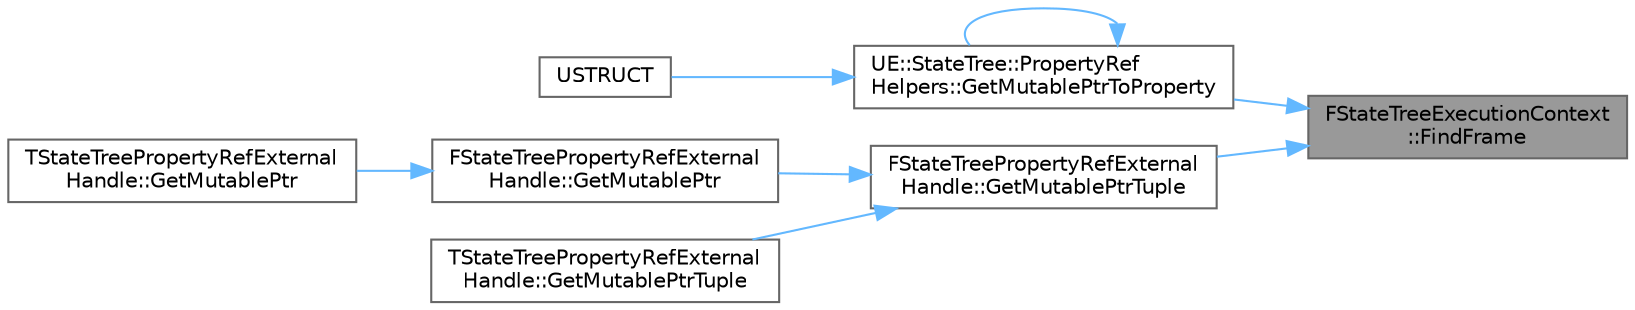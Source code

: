 digraph "FStateTreeExecutionContext::FindFrame"
{
 // INTERACTIVE_SVG=YES
 // LATEX_PDF_SIZE
  bgcolor="transparent";
  edge [fontname=Helvetica,fontsize=10,labelfontname=Helvetica,labelfontsize=10];
  node [fontname=Helvetica,fontsize=10,shape=box,height=0.2,width=0.4];
  rankdir="RL";
  Node1 [id="Node000001",label="FStateTreeExecutionContext\l::FindFrame",height=0.2,width=0.4,color="gray40", fillcolor="grey60", style="filled", fontcolor="black",tooltip="Looks for a frame in provided list of frames."];
  Node1 -> Node2 [id="edge1_Node000001_Node000002",dir="back",color="steelblue1",style="solid",tooltip=" "];
  Node2 [id="Node000002",label="UE::StateTree::PropertyRef\lHelpers::GetMutablePtrToProperty",height=0.2,width=0.4,color="grey40", fillcolor="white", style="filled",URL="$d1/d89/namespaceUE_1_1StateTree_1_1PropertyRefHelpers.html#af55a36875f1c8f80bb0cb85d53655d1c",tooltip=" "];
  Node2 -> Node2 [id="edge2_Node000002_Node000002",dir="back",color="steelblue1",style="solid",tooltip=" "];
  Node2 -> Node3 [id="edge3_Node000002_Node000003",dir="back",color="steelblue1",style="solid",tooltip=" "];
  Node3 [id="Node000003",label="USTRUCT",height=0.2,width=0.4,color="grey40", fillcolor="white", style="filled",URL="$dd/dae/StateTreePropertyRef_8h.html#a9e3c6ac72d6121875d6d5850e6eef870",tooltip="Property ref allows to get a pointer to selected property in StateTree."];
  Node1 -> Node4 [id="edge4_Node000001_Node000004",dir="back",color="steelblue1",style="solid",tooltip=" "];
  Node4 [id="Node000004",label="FStateTreePropertyRefExternal\lHandle::GetMutablePtrTuple",height=0.2,width=0.4,color="grey40", fillcolor="white", style="filled",URL="$d4/db1/structFStateTreePropertyRefExternalHandle.html#abe6f33e23231b0eb539ad2eb46d6e821",tooltip=" "];
  Node4 -> Node5 [id="edge5_Node000004_Node000005",dir="back",color="steelblue1",style="solid",tooltip=" "];
  Node5 [id="Node000005",label="FStateTreePropertyRefExternal\lHandle::GetMutablePtr",height=0.2,width=0.4,color="grey40", fillcolor="white", style="filled",URL="$d4/db1/structFStateTreePropertyRefExternalHandle.html#a6c95e501ea39b8aabd02097101516f01",tooltip=" "];
  Node5 -> Node6 [id="edge6_Node000005_Node000006",dir="back",color="steelblue1",style="solid",tooltip=" "];
  Node6 [id="Node000006",label="TStateTreePropertyRefExternal\lHandle::GetMutablePtr",height=0.2,width=0.4,color="grey40", fillcolor="white", style="filled",URL="$d2/d1e/structTStateTreePropertyRefExternalHandle.html#a38c5ce6925aeb58432e387866832c5f6",tooltip=" "];
  Node4 -> Node7 [id="edge7_Node000004_Node000007",dir="back",color="steelblue1",style="solid",tooltip=" "];
  Node7 [id="Node000007",label="TStateTreePropertyRefExternal\lHandle::GetMutablePtrTuple",height=0.2,width=0.4,color="grey40", fillcolor="white", style="filled",URL="$d2/d1e/structTStateTreePropertyRefExternalHandle.html#af0994da7b8df34dac306fef1a6973894",tooltip=" "];
}
